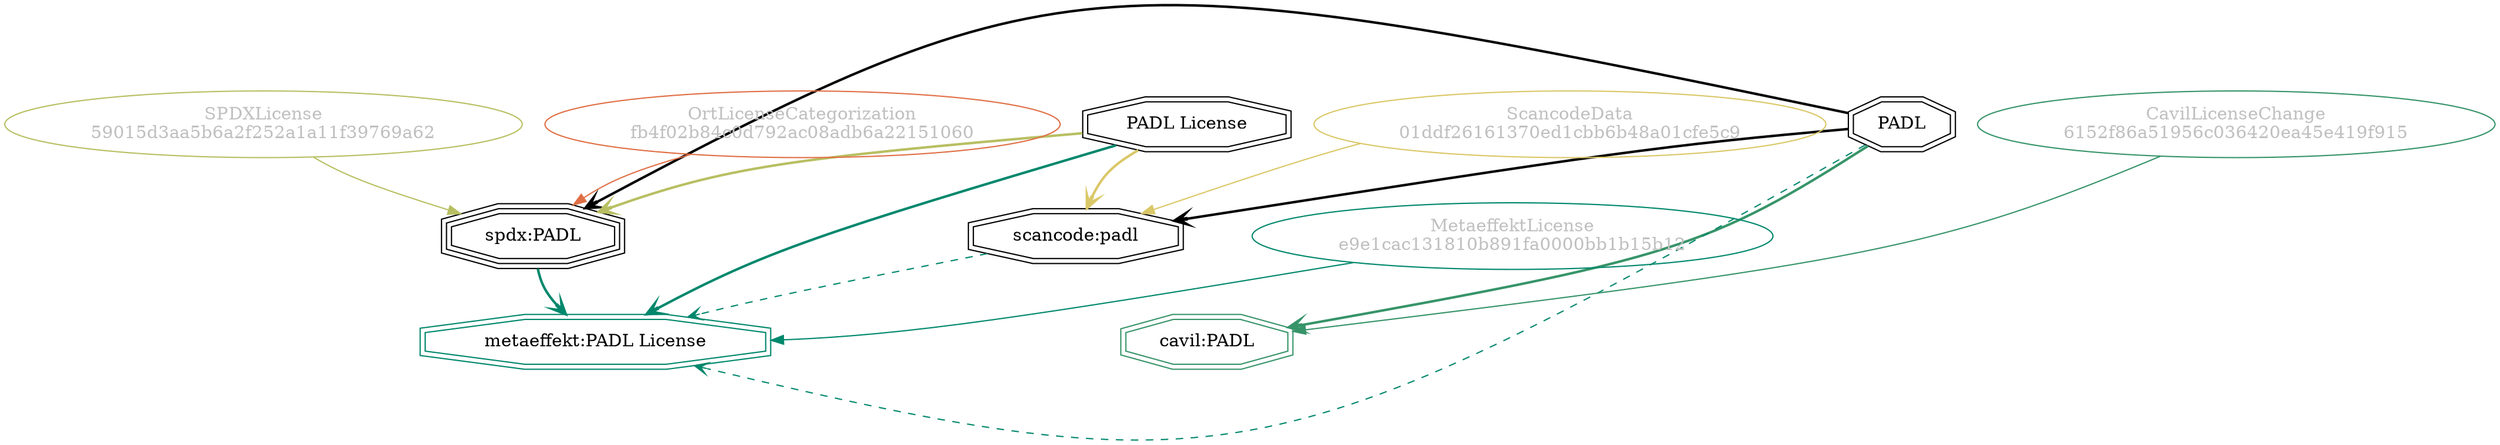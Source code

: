strict digraph {
    node [shape=box];
    graph [splines=curved];
    3591 [label="SPDXLicense\n59015d3aa5b6a2f252a1a11f39769a62"
         ,fontcolor=gray
         ,color="#b8bf62"
         ,fillcolor="beige;1"
         ,shape=ellipse];
    3592 [label="spdx:PADL"
         ,shape=tripleoctagon];
    3593 [label=PADL
         ,shape=doubleoctagon];
    3594 [label="PADL License"
         ,shape=doubleoctagon];
    22057 [label="ScancodeData\n01ddf26161370ed1cbb6b48a01cfe5c9"
          ,fontcolor=gray
          ,color="#dac767"
          ,fillcolor="beige;1"
          ,shape=ellipse];
    22058 [label="scancode:padl"
          ,shape=doubleoctagon];
    35163 [label="OrtLicenseCategorization\nfb4f02b84c0d792ac08adb6a22151060"
          ,fontcolor=gray
          ,color="#e06f45"
          ,fillcolor="beige;1"
          ,shape=ellipse];
    37386 [label="CavilLicenseChange\n6152f86a51956c036420ea45e419f915"
          ,fontcolor=gray
          ,color="#379469"
          ,fillcolor="beige;1"
          ,shape=ellipse];
    37387 [label="cavil:PADL"
          ,color="#379469"
          ,shape=doubleoctagon];
    47619 [label="MetaeffektLicense\ne9e1cac131810b891fa0000bb1b15b12"
          ,fontcolor=gray
          ,color="#00876c"
          ,fillcolor="beige;1"
          ,shape=ellipse];
    47620 [label="metaeffekt:PADL License"
          ,color="#00876c"
          ,shape=doubleoctagon];
    3591 -> 3592 [weight=0.5
                 ,color="#b8bf62"];
    3592 -> 47620 [style=bold
                  ,arrowhead=vee
                  ,weight=0.7
                  ,color="#00876c"];
    3593 -> 3592 [style=bold
                 ,arrowhead=vee
                 ,weight=0.7];
    3593 -> 22058 [style=bold
                  ,arrowhead=vee
                  ,weight=0.7];
    3593 -> 37387 [style=bold
                  ,arrowhead=vee
                  ,weight=0.7
                  ,color="#379469"];
    3593 -> 37387 [style=bold
                  ,arrowhead=vee
                  ,weight=0.7
                  ,color="#379469"];
    3593 -> 47620 [style=dashed
                  ,arrowhead=vee
                  ,weight=0.5
                  ,color="#00876c"];
    3594 -> 3592 [style=bold
                 ,arrowhead=vee
                 ,weight=0.7
                 ,color="#b8bf62"];
    3594 -> 22058 [style=bold
                  ,arrowhead=vee
                  ,weight=0.7
                  ,color="#dac767"];
    3594 -> 47620 [style=bold
                  ,arrowhead=vee
                  ,weight=0.7
                  ,color="#00876c"];
    3594 -> 47620 [style=bold
                  ,arrowhead=vee
                  ,weight=0.7
                  ,color="#00876c"];
    22057 -> 22058 [weight=0.5
                   ,color="#dac767"];
    22058 -> 47620 [style=dashed
                   ,arrowhead=vee
                   ,weight=0.5
                   ,color="#00876c"];
    35163 -> 3592 [weight=0.5
                  ,color="#e06f45"];
    37386 -> 37387 [weight=0.5
                   ,color="#379469"];
    47619 -> 47620 [weight=0.5
                   ,color="#00876c"];
}
